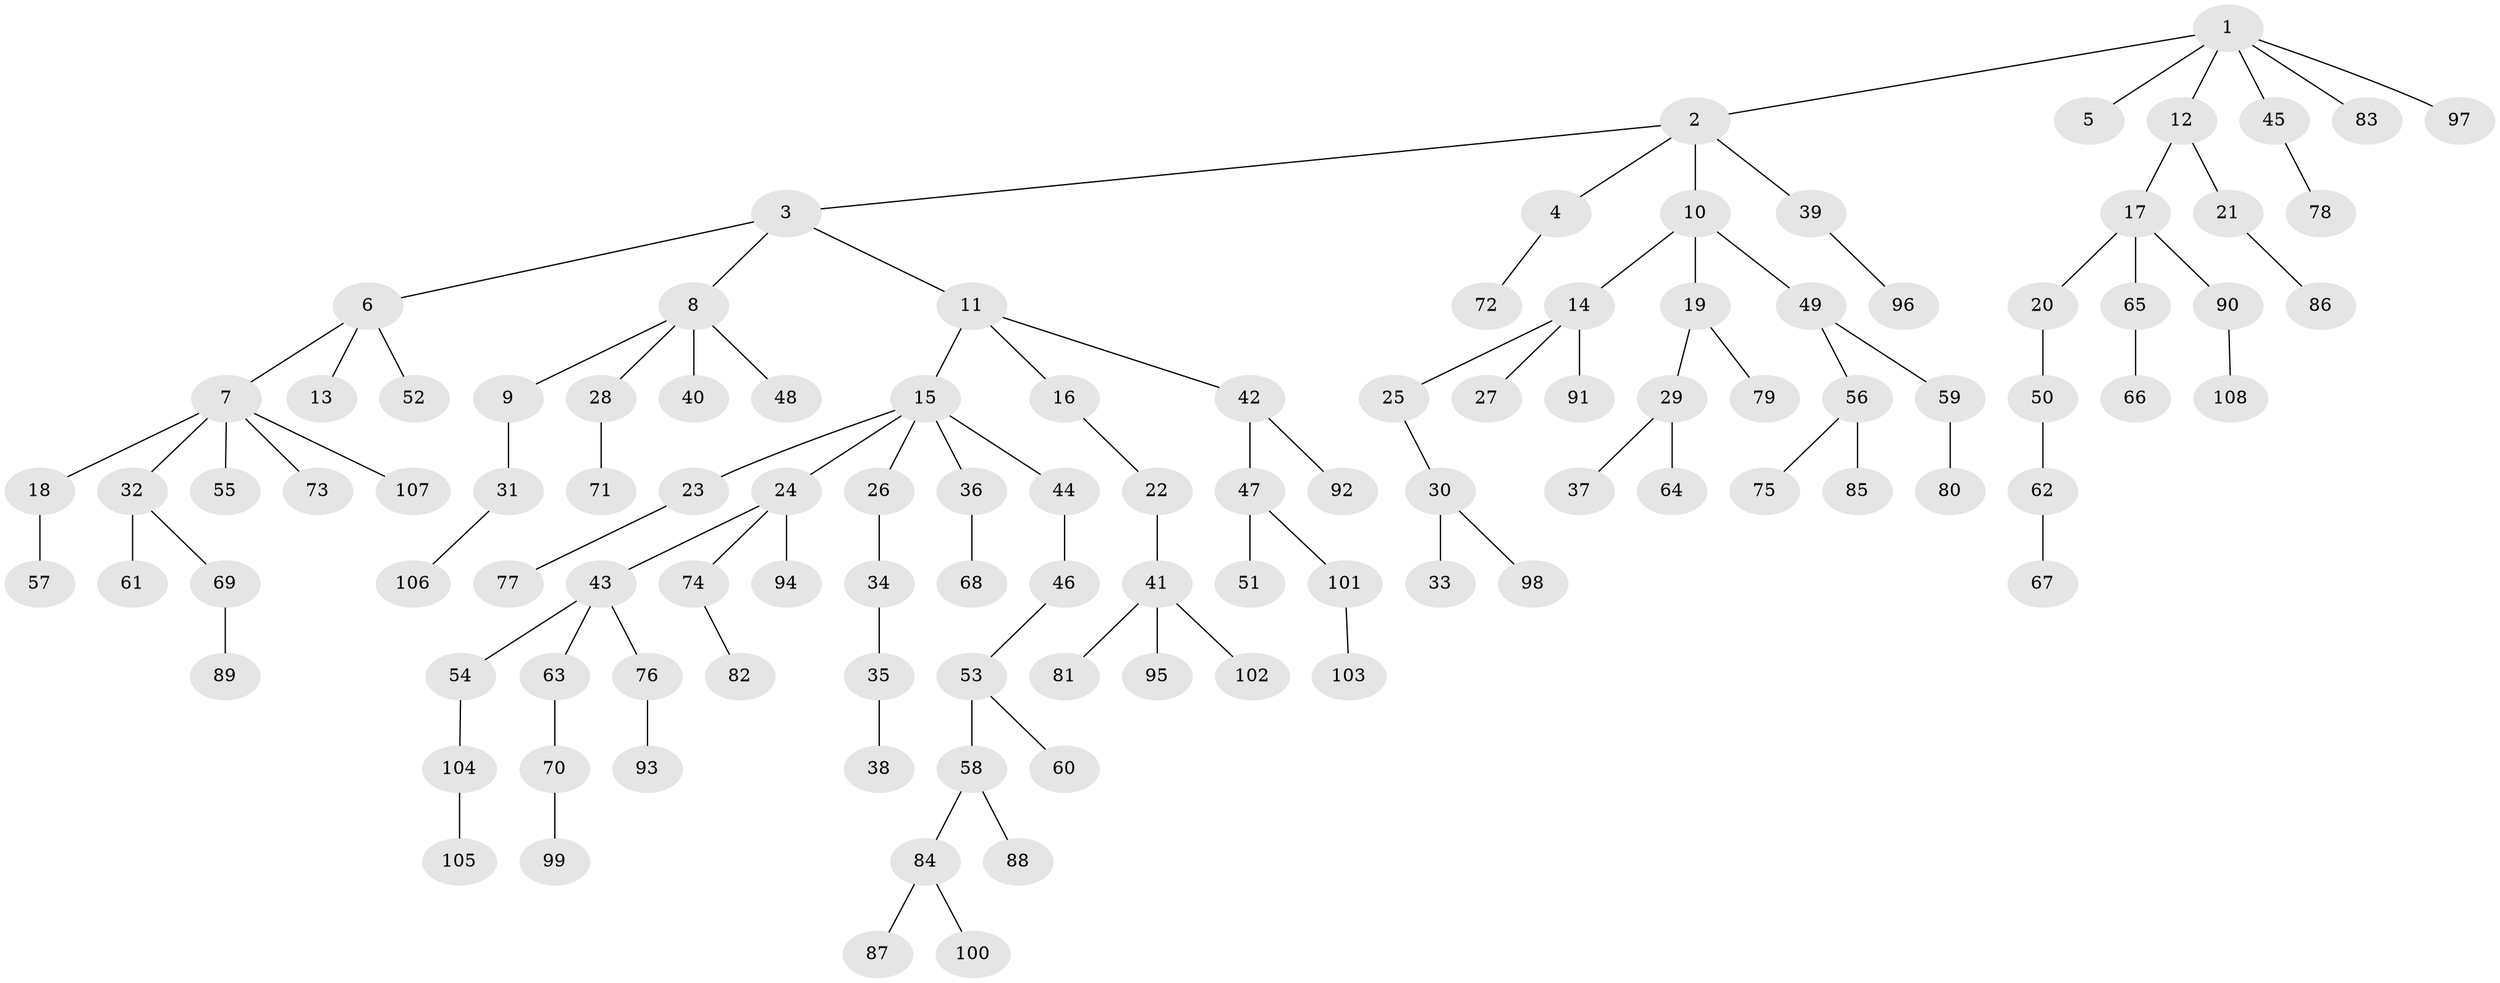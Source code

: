 // Generated by graph-tools (version 1.1) at 2025/26/03/09/25 03:26:25]
// undirected, 108 vertices, 107 edges
graph export_dot {
graph [start="1"]
  node [color=gray90,style=filled];
  1;
  2;
  3;
  4;
  5;
  6;
  7;
  8;
  9;
  10;
  11;
  12;
  13;
  14;
  15;
  16;
  17;
  18;
  19;
  20;
  21;
  22;
  23;
  24;
  25;
  26;
  27;
  28;
  29;
  30;
  31;
  32;
  33;
  34;
  35;
  36;
  37;
  38;
  39;
  40;
  41;
  42;
  43;
  44;
  45;
  46;
  47;
  48;
  49;
  50;
  51;
  52;
  53;
  54;
  55;
  56;
  57;
  58;
  59;
  60;
  61;
  62;
  63;
  64;
  65;
  66;
  67;
  68;
  69;
  70;
  71;
  72;
  73;
  74;
  75;
  76;
  77;
  78;
  79;
  80;
  81;
  82;
  83;
  84;
  85;
  86;
  87;
  88;
  89;
  90;
  91;
  92;
  93;
  94;
  95;
  96;
  97;
  98;
  99;
  100;
  101;
  102;
  103;
  104;
  105;
  106;
  107;
  108;
  1 -- 2;
  1 -- 5;
  1 -- 12;
  1 -- 45;
  1 -- 83;
  1 -- 97;
  2 -- 3;
  2 -- 4;
  2 -- 10;
  2 -- 39;
  3 -- 6;
  3 -- 8;
  3 -- 11;
  4 -- 72;
  6 -- 7;
  6 -- 13;
  6 -- 52;
  7 -- 18;
  7 -- 32;
  7 -- 55;
  7 -- 73;
  7 -- 107;
  8 -- 9;
  8 -- 28;
  8 -- 40;
  8 -- 48;
  9 -- 31;
  10 -- 14;
  10 -- 19;
  10 -- 49;
  11 -- 15;
  11 -- 16;
  11 -- 42;
  12 -- 17;
  12 -- 21;
  14 -- 25;
  14 -- 27;
  14 -- 91;
  15 -- 23;
  15 -- 24;
  15 -- 26;
  15 -- 36;
  15 -- 44;
  16 -- 22;
  17 -- 20;
  17 -- 65;
  17 -- 90;
  18 -- 57;
  19 -- 29;
  19 -- 79;
  20 -- 50;
  21 -- 86;
  22 -- 41;
  23 -- 77;
  24 -- 43;
  24 -- 74;
  24 -- 94;
  25 -- 30;
  26 -- 34;
  28 -- 71;
  29 -- 37;
  29 -- 64;
  30 -- 33;
  30 -- 98;
  31 -- 106;
  32 -- 61;
  32 -- 69;
  34 -- 35;
  35 -- 38;
  36 -- 68;
  39 -- 96;
  41 -- 81;
  41 -- 95;
  41 -- 102;
  42 -- 47;
  42 -- 92;
  43 -- 54;
  43 -- 63;
  43 -- 76;
  44 -- 46;
  45 -- 78;
  46 -- 53;
  47 -- 51;
  47 -- 101;
  49 -- 56;
  49 -- 59;
  50 -- 62;
  53 -- 58;
  53 -- 60;
  54 -- 104;
  56 -- 75;
  56 -- 85;
  58 -- 84;
  58 -- 88;
  59 -- 80;
  62 -- 67;
  63 -- 70;
  65 -- 66;
  69 -- 89;
  70 -- 99;
  74 -- 82;
  76 -- 93;
  84 -- 87;
  84 -- 100;
  90 -- 108;
  101 -- 103;
  104 -- 105;
}
